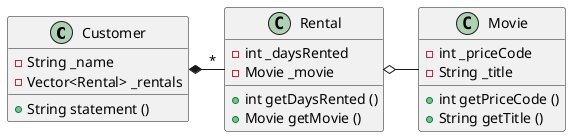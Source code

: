 @startuml
Customer *- "*" Rental
Rental o- Movie

class Customer {
    - String _name
    - Vector<Rental> _rentals
    + String statement ()
    }

class Rental {
    - int _daysRented
    - Movie _movie
    + int getDaysRented ()
    + Movie getMovie ()
    }

class Movie {
    - int _priceCode
    - String _title
    + int getPriceCode ()
    + String getTitle ()
    }

@enduml

